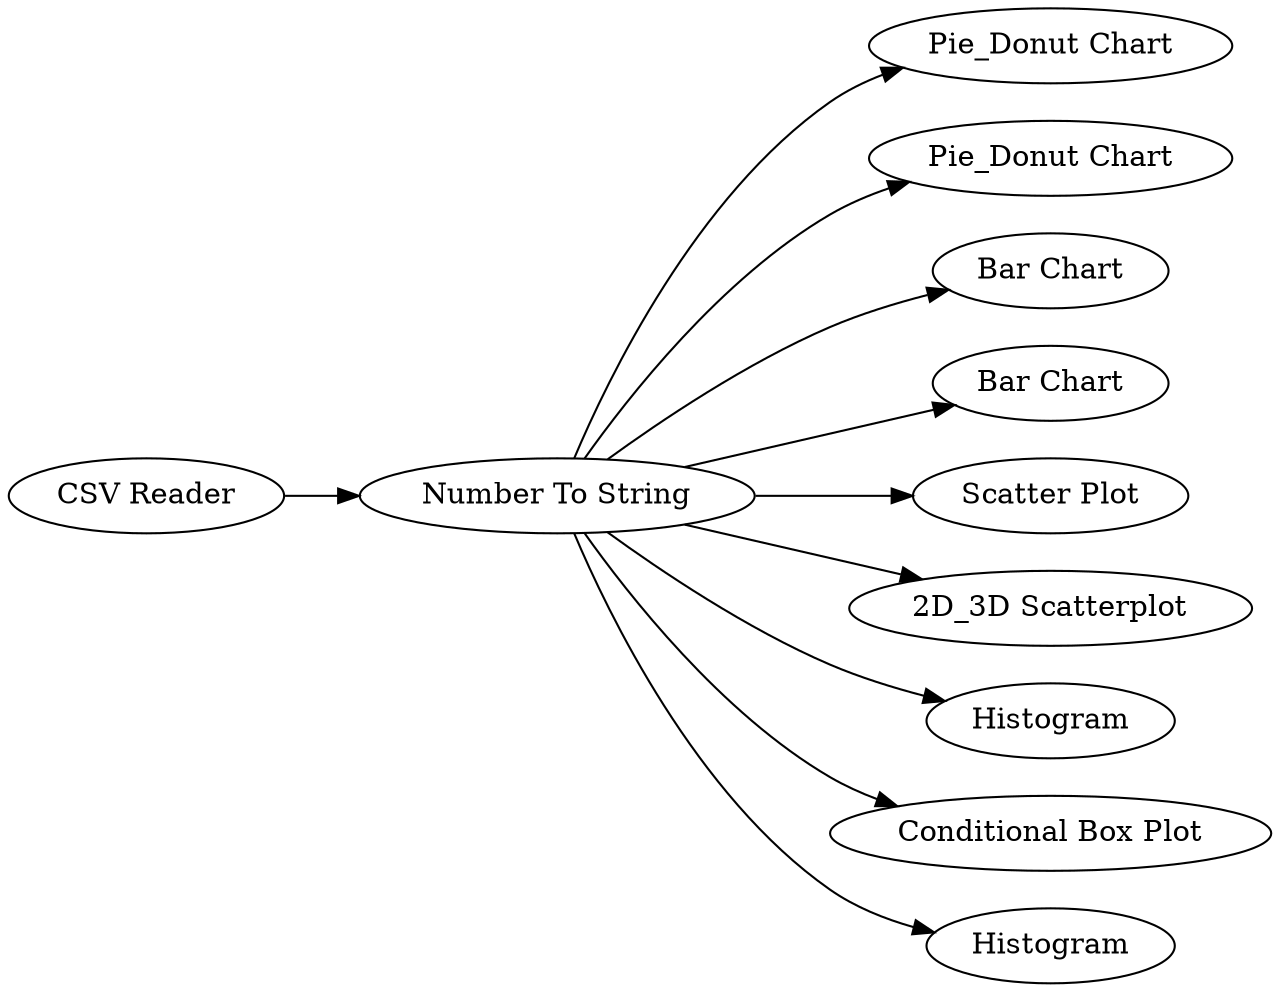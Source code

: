 digraph {
	1 [label="CSV Reader"]
	5 [label="Number To String"]
	6 [label="Pie_Donut Chart"]
	7 [label="Pie_Donut Chart"]
	8 [label="Bar Chart"]
	9 [label="Bar Chart"]
	10 [label="Scatter Plot"]
	11 [label="2D_3D Scatterplot"]
	12 [label=Histogram]
	13 [label="Conditional Box Plot"]
	14 [label=Histogram]
	1 -> 5
	5 -> 6
	5 -> 7
	5 -> 8
	5 -> 9
	5 -> 10
	5 -> 11
	5 -> 12
	5 -> 13
	5 -> 14
	rankdir=LR
}
